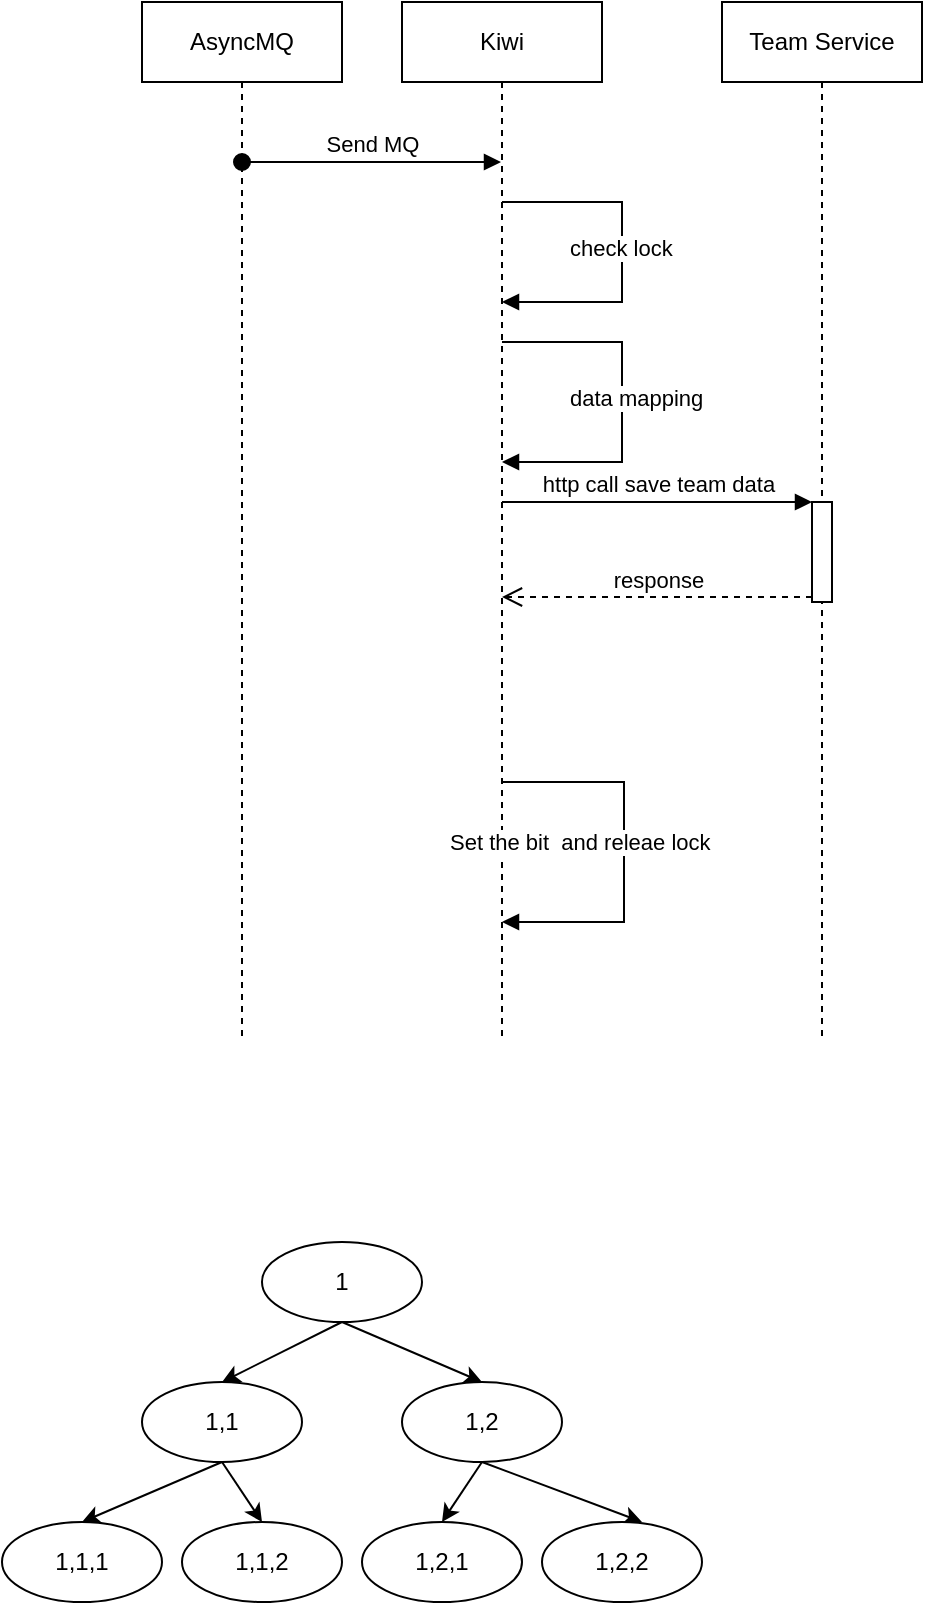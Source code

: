 <mxfile version="20.2.3" type="github">
  <diagram id="xG2fvlVbT680UrmnYNV8" name="Page-1">
    <mxGraphModel dx="895" dy="558" grid="1" gridSize="10" guides="1" tooltips="1" connect="1" arrows="1" fold="1" page="1" pageScale="1" pageWidth="827" pageHeight="1169" math="0" shadow="0">
      <root>
        <mxCell id="0" />
        <mxCell id="1" parent="0" />
        <mxCell id="ShSozhRtPsqz1D0XB1Wz-2" value="AsyncMQ" style="shape=umlLifeline;perimeter=lifelinePerimeter;whiteSpace=wrap;html=1;container=1;collapsible=0;recursiveResize=0;outlineConnect=0;" parent="1" vertex="1">
          <mxGeometry x="140" y="120" width="100" height="520" as="geometry" />
        </mxCell>
        <mxCell id="ShSozhRtPsqz1D0XB1Wz-3" value="Kiwi" style="shape=umlLifeline;perimeter=lifelinePerimeter;whiteSpace=wrap;html=1;container=1;collapsible=0;recursiveResize=0;outlineConnect=0;" parent="1" vertex="1">
          <mxGeometry x="270" y="120" width="100" height="520" as="geometry" />
        </mxCell>
        <mxCell id="ShSozhRtPsqz1D0XB1Wz-4" value="Team Service" style="shape=umlLifeline;perimeter=lifelinePerimeter;whiteSpace=wrap;html=1;container=1;collapsible=0;recursiveResize=0;outlineConnect=0;" parent="1" vertex="1">
          <mxGeometry x="430" y="120" width="100" height="520" as="geometry" />
        </mxCell>
        <mxCell id="ShSozhRtPsqz1D0XB1Wz-12" value="" style="html=1;points=[];perimeter=orthogonalPerimeter;" parent="ShSozhRtPsqz1D0XB1Wz-4" vertex="1">
          <mxGeometry x="45" y="250" width="10" height="50" as="geometry" />
        </mxCell>
        <mxCell id="ShSozhRtPsqz1D0XB1Wz-5" value="Send MQ" style="html=1;verticalAlign=bottom;startArrow=oval;startFill=1;endArrow=block;startSize=8;rounded=0;" parent="1" source="ShSozhRtPsqz1D0XB1Wz-2" target="ShSozhRtPsqz1D0XB1Wz-3" edge="1">
          <mxGeometry width="60" relative="1" as="geometry">
            <mxPoint x="380" y="410" as="sourcePoint" />
            <mxPoint x="440" y="410" as="targetPoint" />
            <Array as="points">
              <mxPoint x="230" y="200" />
            </Array>
          </mxGeometry>
        </mxCell>
        <mxCell id="ShSozhRtPsqz1D0XB1Wz-10" value="data mapping" style="edgeStyle=orthogonalEdgeStyle;html=1;align=left;spacingLeft=2;endArrow=block;rounded=0;" parent="1" source="ShSozhRtPsqz1D0XB1Wz-3" target="ShSozhRtPsqz1D0XB1Wz-3" edge="1">
          <mxGeometry x="-0.034" y="-30" relative="1" as="geometry">
            <mxPoint x="400" y="380" as="sourcePoint" />
            <Array as="points">
              <mxPoint x="380" y="290" />
              <mxPoint x="380" y="350" />
            </Array>
            <mxPoint y="1" as="offset" />
          </mxGeometry>
        </mxCell>
        <mxCell id="ShSozhRtPsqz1D0XB1Wz-13" value="http call save team data" style="html=1;verticalAlign=bottom;endArrow=block;entryX=0;entryY=0;rounded=0;" parent="1" source="ShSozhRtPsqz1D0XB1Wz-3" target="ShSozhRtPsqz1D0XB1Wz-12" edge="1">
          <mxGeometry relative="1" as="geometry">
            <mxPoint x="400" y="380" as="sourcePoint" />
          </mxGeometry>
        </mxCell>
        <mxCell id="ShSozhRtPsqz1D0XB1Wz-14" value="response" style="html=1;verticalAlign=bottom;endArrow=open;dashed=1;endSize=8;exitX=0;exitY=0.95;rounded=0;" parent="1" source="ShSozhRtPsqz1D0XB1Wz-12" target="ShSozhRtPsqz1D0XB1Wz-3" edge="1">
          <mxGeometry relative="1" as="geometry">
            <mxPoint x="400" y="456" as="targetPoint" />
          </mxGeometry>
        </mxCell>
        <mxCell id="ShSozhRtPsqz1D0XB1Wz-15" value="Set the bit&amp;nbsp; and releae lock" style="edgeStyle=orthogonalEdgeStyle;html=1;align=left;spacingLeft=2;endArrow=block;rounded=0;" parent="1" source="ShSozhRtPsqz1D0XB1Wz-3" target="ShSozhRtPsqz1D0XB1Wz-3" edge="1">
          <mxGeometry x="-1" y="-42" relative="1" as="geometry">
            <mxPoint x="320" y="510" as="sourcePoint" />
            <Array as="points">
              <mxPoint x="381" y="510" />
              <mxPoint x="381" y="580" />
            </Array>
            <mxPoint x="320" y="580" as="targetPoint" />
            <mxPoint x="-30" y="-12" as="offset" />
          </mxGeometry>
        </mxCell>
        <mxCell id="qjWdK9vGteafhTTBeMFZ-1" value="check lock" style="edgeStyle=orthogonalEdgeStyle;html=1;align=left;spacingLeft=2;endArrow=block;rounded=0;" edge="1" parent="1" source="ShSozhRtPsqz1D0XB1Wz-3" target="ShSozhRtPsqz1D0XB1Wz-3">
          <mxGeometry x="-0.034" y="-30" relative="1" as="geometry">
            <mxPoint x="329.5" y="300" as="sourcePoint" />
            <Array as="points">
              <mxPoint x="380" y="220" />
              <mxPoint x="380" y="270" />
            </Array>
            <mxPoint y="1" as="offset" />
            <mxPoint x="329.5" y="360" as="targetPoint" />
          </mxGeometry>
        </mxCell>
        <mxCell id="qjWdK9vGteafhTTBeMFZ-12" style="rounded=0;orthogonalLoop=1;jettySize=auto;html=1;exitX=0.5;exitY=1;exitDx=0;exitDy=0;entryX=0.5;entryY=0;entryDx=0;entryDy=0;" edge="1" parent="1" source="qjWdK9vGteafhTTBeMFZ-2" target="qjWdK9vGteafhTTBeMFZ-7">
          <mxGeometry relative="1" as="geometry" />
        </mxCell>
        <mxCell id="qjWdK9vGteafhTTBeMFZ-13" style="edgeStyle=none;rounded=0;orthogonalLoop=1;jettySize=auto;html=1;exitX=0.5;exitY=1;exitDx=0;exitDy=0;entryX=0.5;entryY=0;entryDx=0;entryDy=0;" edge="1" parent="1" source="qjWdK9vGteafhTTBeMFZ-2" target="qjWdK9vGteafhTTBeMFZ-6">
          <mxGeometry relative="1" as="geometry" />
        </mxCell>
        <mxCell id="qjWdK9vGteafhTTBeMFZ-2" value="1" style="ellipse;whiteSpace=wrap;html=1;" vertex="1" parent="1">
          <mxGeometry x="200" y="740" width="80" height="40" as="geometry" />
        </mxCell>
        <mxCell id="qjWdK9vGteafhTTBeMFZ-14" style="edgeStyle=none;rounded=0;orthogonalLoop=1;jettySize=auto;html=1;exitX=0.5;exitY=1;exitDx=0;exitDy=0;entryX=0.5;entryY=0;entryDx=0;entryDy=0;" edge="1" parent="1" source="qjWdK9vGteafhTTBeMFZ-6" target="qjWdK9vGteafhTTBeMFZ-8">
          <mxGeometry relative="1" as="geometry" />
        </mxCell>
        <mxCell id="qjWdK9vGteafhTTBeMFZ-15" style="edgeStyle=none;rounded=0;orthogonalLoop=1;jettySize=auto;html=1;exitX=0.5;exitY=1;exitDx=0;exitDy=0;entryX=0.5;entryY=0;entryDx=0;entryDy=0;" edge="1" parent="1" source="qjWdK9vGteafhTTBeMFZ-6" target="qjWdK9vGteafhTTBeMFZ-9">
          <mxGeometry relative="1" as="geometry" />
        </mxCell>
        <mxCell id="qjWdK9vGteafhTTBeMFZ-6" value="1,1" style="ellipse;whiteSpace=wrap;html=1;" vertex="1" parent="1">
          <mxGeometry x="140" y="810" width="80" height="40" as="geometry" />
        </mxCell>
        <mxCell id="qjWdK9vGteafhTTBeMFZ-16" style="edgeStyle=none;rounded=0;orthogonalLoop=1;jettySize=auto;html=1;exitX=0.5;exitY=1;exitDx=0;exitDy=0;entryX=0.5;entryY=0;entryDx=0;entryDy=0;" edge="1" parent="1" source="qjWdK9vGteafhTTBeMFZ-7" target="qjWdK9vGteafhTTBeMFZ-10">
          <mxGeometry relative="1" as="geometry" />
        </mxCell>
        <mxCell id="qjWdK9vGteafhTTBeMFZ-17" style="edgeStyle=none;rounded=0;orthogonalLoop=1;jettySize=auto;html=1;exitX=0.5;exitY=1;exitDx=0;exitDy=0;entryX=0.625;entryY=0;entryDx=0;entryDy=0;entryPerimeter=0;" edge="1" parent="1" source="qjWdK9vGteafhTTBeMFZ-7" target="qjWdK9vGteafhTTBeMFZ-11">
          <mxGeometry relative="1" as="geometry" />
        </mxCell>
        <mxCell id="qjWdK9vGteafhTTBeMFZ-7" value="1,2" style="ellipse;whiteSpace=wrap;html=1;" vertex="1" parent="1">
          <mxGeometry x="270" y="810" width="80" height="40" as="geometry" />
        </mxCell>
        <mxCell id="qjWdK9vGteafhTTBeMFZ-8" value="1,1,1" style="ellipse;whiteSpace=wrap;html=1;" vertex="1" parent="1">
          <mxGeometry x="70" y="880" width="80" height="40" as="geometry" />
        </mxCell>
        <mxCell id="qjWdK9vGteafhTTBeMFZ-9" value="1,1,2" style="ellipse;whiteSpace=wrap;html=1;" vertex="1" parent="1">
          <mxGeometry x="160" y="880" width="80" height="40" as="geometry" />
        </mxCell>
        <mxCell id="qjWdK9vGteafhTTBeMFZ-10" value="1,2,1" style="ellipse;whiteSpace=wrap;html=1;" vertex="1" parent="1">
          <mxGeometry x="250" y="880" width="80" height="40" as="geometry" />
        </mxCell>
        <mxCell id="qjWdK9vGteafhTTBeMFZ-11" value="1,2,2" style="ellipse;whiteSpace=wrap;html=1;" vertex="1" parent="1">
          <mxGeometry x="340" y="880" width="80" height="40" as="geometry" />
        </mxCell>
      </root>
    </mxGraphModel>
  </diagram>
</mxfile>
